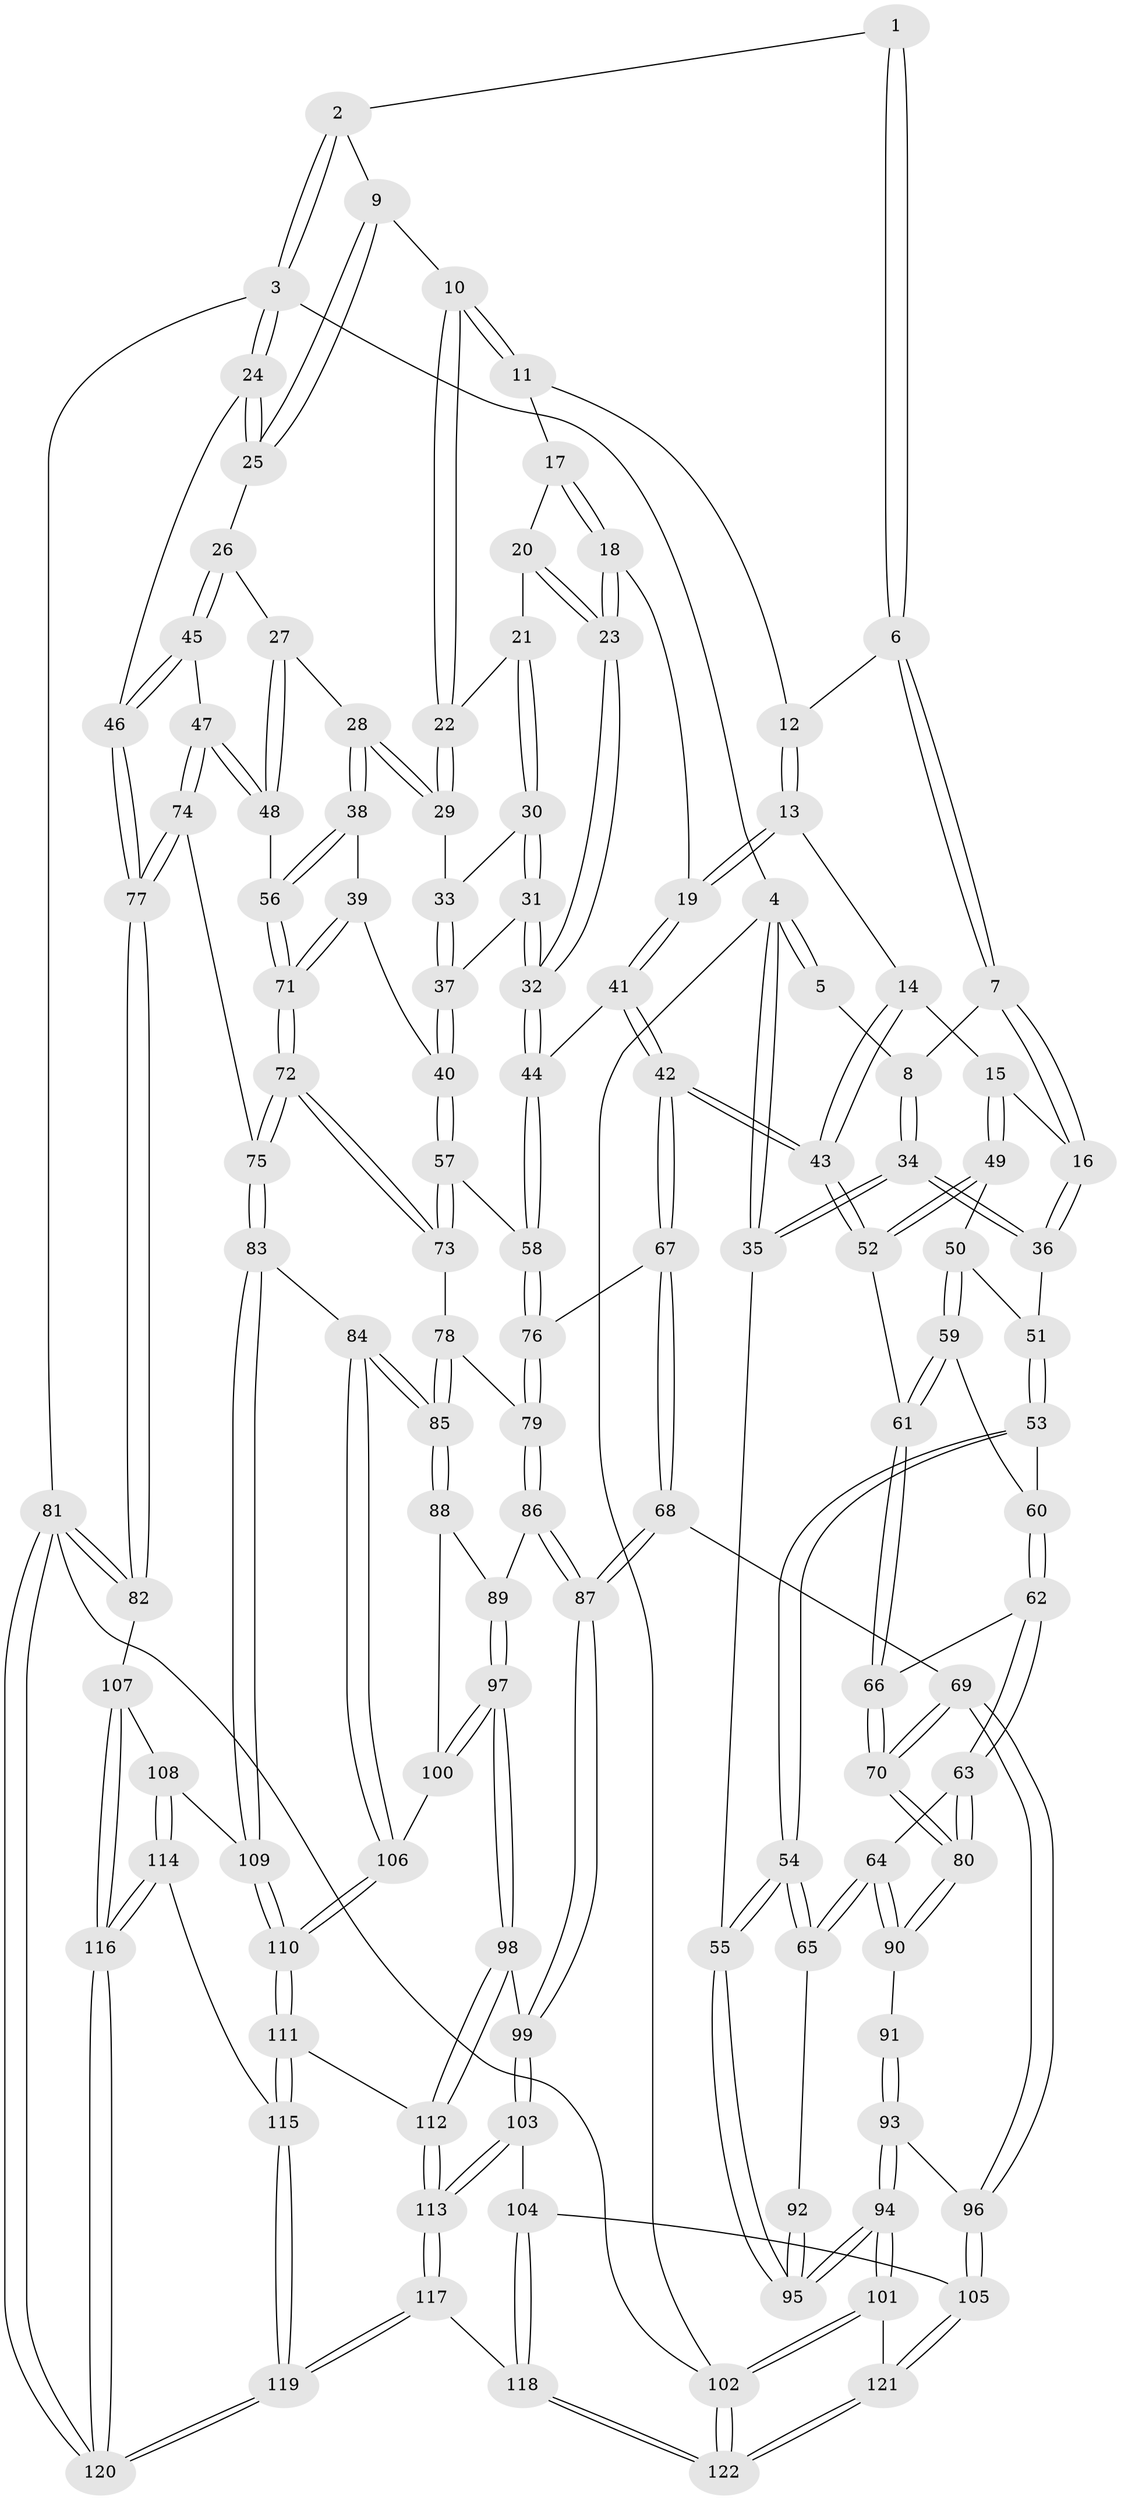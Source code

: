 // Generated by graph-tools (version 1.1) at 2025/16/03/09/25 04:16:44]
// undirected, 122 vertices, 302 edges
graph export_dot {
graph [start="1"]
  node [color=gray90,style=filled];
  1 [pos="+0.3248442469574069+0"];
  2 [pos="+0.7462980567449382+0"];
  3 [pos="+1+0"];
  4 [pos="+0+0"];
  5 [pos="+0.135433671579684+0"];
  6 [pos="+0.36658967488869953+0.05571981324287741"];
  7 [pos="+0.16181816764241258+0.15704554879715246"];
  8 [pos="+0.13986980458322998+0.1388920873977262"];
  9 [pos="+0.7314009510064569+0"];
  10 [pos="+0.7154860603171902+0"];
  11 [pos="+0.4091462785170879+0.08734405491109098"];
  12 [pos="+0.39006880912729414+0.08411150146177014"];
  13 [pos="+0.36184927295665337+0.23990439331593721"];
  14 [pos="+0.26543533448679935+0.23733932803047844"];
  15 [pos="+0.20603041581744064+0.2278652701254291"];
  16 [pos="+0.18584535392217183+0.2062828273776611"];
  17 [pos="+0.49823422829229996+0.15964165749947773"];
  18 [pos="+0.47615886701561577+0.25028096795951044"];
  19 [pos="+0.3627386966657296+0.2407740564483092"];
  20 [pos="+0.5883065307410286+0.12903539410822487"];
  21 [pos="+0.6605540064877133+0.102939215521408"];
  22 [pos="+0.6896960457506351+0.04982716022603495"];
  23 [pos="+0.49365040719094705+0.2657970744446851"];
  24 [pos="+1+0"];
  25 [pos="+0.8849498740551035+0.1319703946541957"];
  26 [pos="+0.9300682219435686+0.2157179219454369"];
  27 [pos="+0.9027040381755755+0.24219292215254934"];
  28 [pos="+0.8207965412991418+0.28789655314000084"];
  29 [pos="+0.7944267086218967+0.2736921903609941"];
  30 [pos="+0.6489626922436834+0.17393714149652179"];
  31 [pos="+0.5715056557973633+0.2760568870236883"];
  32 [pos="+0.5332668616174735+0.30245847271371495"];
  33 [pos="+0.7042554350638611+0.27276548710752613"];
  34 [pos="+0+0.21569975724046436"];
  35 [pos="+0+0.2185163835466022"];
  36 [pos="+0.076982934438847+0.31448336870206195"];
  37 [pos="+0.6880692969130975+0.33174257585652345"];
  38 [pos="+0.8108628220008396+0.3229588907721297"];
  39 [pos="+0.7183736602901732+0.391042449527698"];
  40 [pos="+0.6991497622232843+0.3927621558075711"];
  41 [pos="+0.37144756646783395+0.3930332740781739"];
  42 [pos="+0.3571279663386618+0.42903804142323954"];
  43 [pos="+0.3105004929063587+0.4080250845705949"];
  44 [pos="+0.5323187127314624+0.3149705917099447"];
  45 [pos="+1+0.27531091607873936"];
  46 [pos="+1+0.27571212620446806"];
  47 [pos="+0.9304658228509297+0.4203116221495171"];
  48 [pos="+0.9037563235086558+0.4133920707354708"];
  49 [pos="+0.20332054715958794+0.2770598101509998"];
  50 [pos="+0.15907874548725784+0.3491934078703688"];
  51 [pos="+0.07720072059731074+0.31514151798608336"];
  52 [pos="+0.25919126719449637+0.39350860349206607"];
  53 [pos="+0.08051328003397941+0.3568032877207931"];
  54 [pos="+0+0.5095938763240287"];
  55 [pos="+0+0.5092546916289878"];
  56 [pos="+0.8669069292294271+0.4193083892605116"];
  57 [pos="+0.6647381054914773+0.42543587571815317"];
  58 [pos="+0.5654494599492682+0.4040658574609847"];
  59 [pos="+0.15010711707144692+0.37885848809245154"];
  60 [pos="+0.1266442223028251+0.38961515051535117"];
  61 [pos="+0.20535180131818428+0.41974163292912986"];
  62 [pos="+0.09445179483350122+0.4599489063122931"];
  63 [pos="+0.08259087913401192+0.465920754820712"];
  64 [pos="+0+0.5115069759992257"];
  65 [pos="+0+0.5101137472186045"];
  66 [pos="+0.18681053562899042+0.4780568335342679"];
  67 [pos="+0.37892586960612323+0.5054693319080267"];
  68 [pos="+0.30672884974942877+0.6259232612594648"];
  69 [pos="+0.27223441961018713+0.6337128321828585"];
  70 [pos="+0.2689044441759221+0.6321967371814802"];
  71 [pos="+0.8285876976960301+0.4588351520686549"];
  72 [pos="+0.8172593041297613+0.544697587084324"];
  73 [pos="+0.6796501751836835+0.5028026026931023"];
  74 [pos="+1+0.6443578982794932"];
  75 [pos="+0.876865069145999+0.6561936135953039"];
  76 [pos="+0.48772285806136445+0.49657957397011104"];
  77 [pos="+1+0.6820248262268157"];
  78 [pos="+0.648838844480788+0.5518119793568551"];
  79 [pos="+0.5907026421365552+0.6002141190312628"];
  80 [pos="+0.21176996354377559+0.6269951135598126"];
  81 [pos="+1+1"];
  82 [pos="+1+0.7689554238115642"];
  83 [pos="+0.8499763870251917+0.6785461065172181"];
  84 [pos="+0.8273191910335151+0.6853989081207558"];
  85 [pos="+0.8270304169877651+0.6853557467882009"];
  86 [pos="+0.5890881768664368+0.6277409433951602"];
  87 [pos="+0.39879228609028056+0.700920229098745"];
  88 [pos="+0.7131964827356357+0.6867352507540891"];
  89 [pos="+0.6086791233449664+0.6601659400396948"];
  90 [pos="+0.18076213173708683+0.6275294558145998"];
  91 [pos="+0.09389878507230597+0.6855622724475712"];
  92 [pos="+0.07863454161328083+0.6814131062523998"];
  93 [pos="+0.049450833741410356+0.8195671553740972"];
  94 [pos="+0+0.802778767582899"];
  95 [pos="+0+0.7528063458247842"];
  96 [pos="+0.17920890909029077+0.8699815917742092"];
  97 [pos="+0.5811059734738051+0.8026114315738245"];
  98 [pos="+0.5773034341266655+0.8081866222409211"];
  99 [pos="+0.4391380282733111+0.791942199958822"];
  100 [pos="+0.6602709499770342+0.7822036170581502"];
  101 [pos="+0+0.8212955039289134"];
  102 [pos="+0+1"];
  103 [pos="+0.40344936453008995+0.8744132435244228"];
  104 [pos="+0.3879876216007195+0.8896008909265509"];
  105 [pos="+0.22302027066237298+0.9672369922484669"];
  106 [pos="+0.7444199262221189+0.8007840173403097"];
  107 [pos="+0.9234327664317075+0.8887675820459975"];
  108 [pos="+0.8697949018327968+0.8694030929456378"];
  109 [pos="+0.8667314517781949+0.8652523213170246"];
  110 [pos="+0.7340786132924515+0.879429490326345"];
  111 [pos="+0.7150004520406034+0.9057371900727756"];
  112 [pos="+0.5882247249596926+0.8351817875458245"];
  113 [pos="+0.5502062697269647+0.9578258431454355"];
  114 [pos="+0.8329435417623047+0.9566726474797078"];
  115 [pos="+0.7162180677926584+0.9220557233112495"];
  116 [pos="+0.9368015067573544+1"];
  117 [pos="+0.6078193748074905+1"];
  118 [pos="+0.5821380060454256+1"];
  119 [pos="+0.6105199823305617+1"];
  120 [pos="+0.9948586315487729+1"];
  121 [pos="+0.21125200345613887+1"];
  122 [pos="+0.20925614219665206+1"];
  1 -- 2;
  1 -- 6;
  1 -- 6;
  2 -- 3;
  2 -- 3;
  2 -- 9;
  3 -- 4;
  3 -- 24;
  3 -- 24;
  3 -- 81;
  4 -- 5;
  4 -- 5;
  4 -- 35;
  4 -- 35;
  4 -- 102;
  5 -- 8;
  6 -- 7;
  6 -- 7;
  6 -- 12;
  7 -- 8;
  7 -- 16;
  7 -- 16;
  8 -- 34;
  8 -- 34;
  9 -- 10;
  9 -- 25;
  9 -- 25;
  10 -- 11;
  10 -- 11;
  10 -- 22;
  10 -- 22;
  11 -- 12;
  11 -- 17;
  12 -- 13;
  12 -- 13;
  13 -- 14;
  13 -- 19;
  13 -- 19;
  14 -- 15;
  14 -- 43;
  14 -- 43;
  15 -- 16;
  15 -- 49;
  15 -- 49;
  16 -- 36;
  16 -- 36;
  17 -- 18;
  17 -- 18;
  17 -- 20;
  18 -- 19;
  18 -- 23;
  18 -- 23;
  19 -- 41;
  19 -- 41;
  20 -- 21;
  20 -- 23;
  20 -- 23;
  21 -- 22;
  21 -- 30;
  21 -- 30;
  22 -- 29;
  22 -- 29;
  23 -- 32;
  23 -- 32;
  24 -- 25;
  24 -- 25;
  24 -- 46;
  25 -- 26;
  26 -- 27;
  26 -- 45;
  26 -- 45;
  27 -- 28;
  27 -- 48;
  27 -- 48;
  28 -- 29;
  28 -- 29;
  28 -- 38;
  28 -- 38;
  29 -- 33;
  30 -- 31;
  30 -- 31;
  30 -- 33;
  31 -- 32;
  31 -- 32;
  31 -- 37;
  32 -- 44;
  32 -- 44;
  33 -- 37;
  33 -- 37;
  34 -- 35;
  34 -- 35;
  34 -- 36;
  34 -- 36;
  35 -- 55;
  36 -- 51;
  37 -- 40;
  37 -- 40;
  38 -- 39;
  38 -- 56;
  38 -- 56;
  39 -- 40;
  39 -- 71;
  39 -- 71;
  40 -- 57;
  40 -- 57;
  41 -- 42;
  41 -- 42;
  41 -- 44;
  42 -- 43;
  42 -- 43;
  42 -- 67;
  42 -- 67;
  43 -- 52;
  43 -- 52;
  44 -- 58;
  44 -- 58;
  45 -- 46;
  45 -- 46;
  45 -- 47;
  46 -- 77;
  46 -- 77;
  47 -- 48;
  47 -- 48;
  47 -- 74;
  47 -- 74;
  48 -- 56;
  49 -- 50;
  49 -- 52;
  49 -- 52;
  50 -- 51;
  50 -- 59;
  50 -- 59;
  51 -- 53;
  51 -- 53;
  52 -- 61;
  53 -- 54;
  53 -- 54;
  53 -- 60;
  54 -- 55;
  54 -- 55;
  54 -- 65;
  54 -- 65;
  55 -- 95;
  55 -- 95;
  56 -- 71;
  56 -- 71;
  57 -- 58;
  57 -- 73;
  57 -- 73;
  58 -- 76;
  58 -- 76;
  59 -- 60;
  59 -- 61;
  59 -- 61;
  60 -- 62;
  60 -- 62;
  61 -- 66;
  61 -- 66;
  62 -- 63;
  62 -- 63;
  62 -- 66;
  63 -- 64;
  63 -- 80;
  63 -- 80;
  64 -- 65;
  64 -- 65;
  64 -- 90;
  64 -- 90;
  65 -- 92;
  66 -- 70;
  66 -- 70;
  67 -- 68;
  67 -- 68;
  67 -- 76;
  68 -- 69;
  68 -- 87;
  68 -- 87;
  69 -- 70;
  69 -- 70;
  69 -- 96;
  69 -- 96;
  70 -- 80;
  70 -- 80;
  71 -- 72;
  71 -- 72;
  72 -- 73;
  72 -- 73;
  72 -- 75;
  72 -- 75;
  73 -- 78;
  74 -- 75;
  74 -- 77;
  74 -- 77;
  75 -- 83;
  75 -- 83;
  76 -- 79;
  76 -- 79;
  77 -- 82;
  77 -- 82;
  78 -- 79;
  78 -- 85;
  78 -- 85;
  79 -- 86;
  79 -- 86;
  80 -- 90;
  80 -- 90;
  81 -- 82;
  81 -- 82;
  81 -- 120;
  81 -- 120;
  81 -- 102;
  82 -- 107;
  83 -- 84;
  83 -- 109;
  83 -- 109;
  84 -- 85;
  84 -- 85;
  84 -- 106;
  84 -- 106;
  85 -- 88;
  85 -- 88;
  86 -- 87;
  86 -- 87;
  86 -- 89;
  87 -- 99;
  87 -- 99;
  88 -- 89;
  88 -- 100;
  89 -- 97;
  89 -- 97;
  90 -- 91;
  91 -- 93;
  91 -- 93;
  92 -- 95;
  92 -- 95;
  93 -- 94;
  93 -- 94;
  93 -- 96;
  94 -- 95;
  94 -- 95;
  94 -- 101;
  94 -- 101;
  96 -- 105;
  96 -- 105;
  97 -- 98;
  97 -- 98;
  97 -- 100;
  97 -- 100;
  98 -- 99;
  98 -- 112;
  98 -- 112;
  99 -- 103;
  99 -- 103;
  100 -- 106;
  101 -- 102;
  101 -- 102;
  101 -- 121;
  102 -- 122;
  102 -- 122;
  103 -- 104;
  103 -- 113;
  103 -- 113;
  104 -- 105;
  104 -- 118;
  104 -- 118;
  105 -- 121;
  105 -- 121;
  106 -- 110;
  106 -- 110;
  107 -- 108;
  107 -- 116;
  107 -- 116;
  108 -- 109;
  108 -- 114;
  108 -- 114;
  109 -- 110;
  109 -- 110;
  110 -- 111;
  110 -- 111;
  111 -- 112;
  111 -- 115;
  111 -- 115;
  112 -- 113;
  112 -- 113;
  113 -- 117;
  113 -- 117;
  114 -- 115;
  114 -- 116;
  114 -- 116;
  115 -- 119;
  115 -- 119;
  116 -- 120;
  116 -- 120;
  117 -- 118;
  117 -- 119;
  117 -- 119;
  118 -- 122;
  118 -- 122;
  119 -- 120;
  119 -- 120;
  121 -- 122;
  121 -- 122;
}
